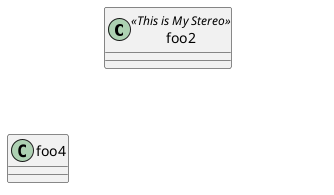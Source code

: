 {
  "sha1": "lr0fhafmuix2i65azuq2xzff29war77",
  "insertion": {
    "when": "2024-06-03T18:59:34.443Z",
    "user": "plantuml@gmail.com"
  }
}
@startuml
class foo1 $tag1 {
}
class foo2 << This is My Stereo >> $tag1 $tag2 {
}
class foo3 $tag1  $tag2  $tag3  {
}
class foo4
class foo5 << Other >> $tag1 $tag2 {
}
hide $tag*
show << *My* >>
@enduml
